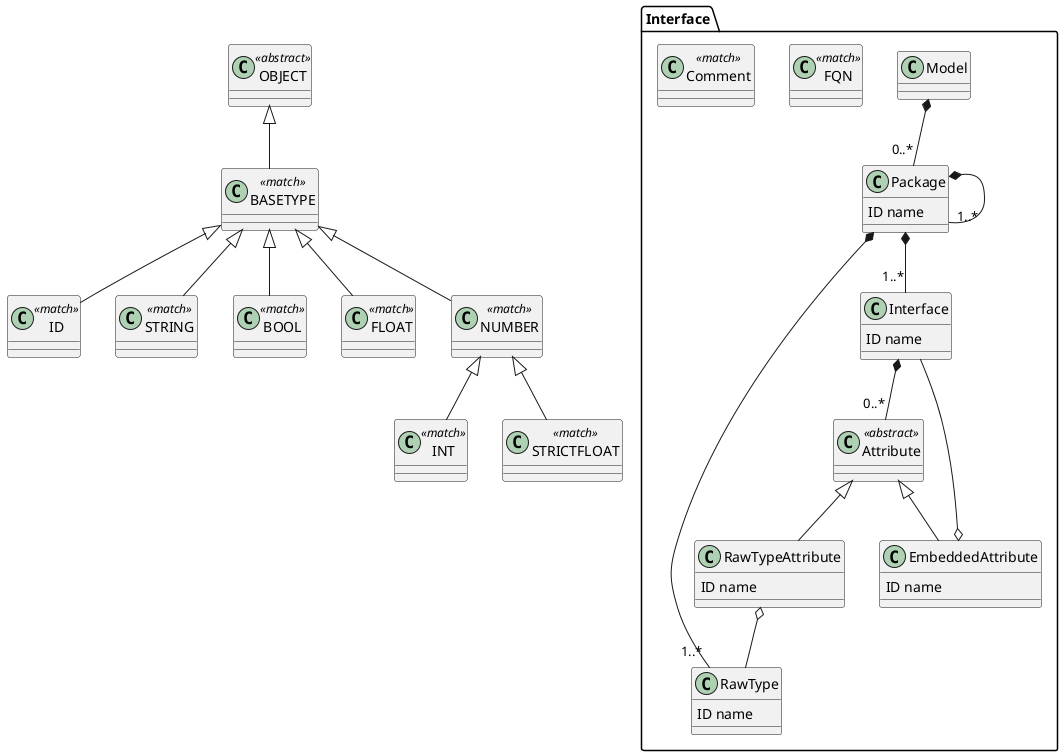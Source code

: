 @startuml
set namespaceSeparator .


class Interface.Model  {
}


class Interface.Package  {
  ID name
}


class Interface.RawType  {
  ID name
}


class Interface.Interface  {
  ID name
}


class Interface.Attribute <<abstract>> {
}


class Interface.RawTypeAttribute  {
  ID name
}


class Interface.EmbeddedAttribute  {
  ID name
}


class Interface.FQN <<match>> {
}


class Interface.Comment <<match>> {
}


class ID <<match>> {
}


class STRING <<match>> {
}


class BOOL <<match>> {
}


class INT <<match>> {
}


class FLOAT <<match>> {
}


class STRICTFLOAT <<match>> {
}


class NUMBER <<match>> {
}


class BASETYPE <<match>> {
}


class OBJECT <<abstract>> {
}


Interface.Model *-- "0..*" Interface.Package
Interface.Package *-- "1..*" Interface.Interface
Interface.Package *-- "1..*" Interface.Package
Interface.Package *-- "1..*" Interface.RawType
Interface.Interface *-- "0..*" Interface.Attribute
Interface.Attribute <|-- Interface.RawTypeAttribute
Interface.Attribute <|-- Interface.EmbeddedAttribute
Interface.RawTypeAttribute o-- Interface.RawType
Interface.EmbeddedAttribute o-- Interface.Interface
NUMBER <|-- STRICTFLOAT
NUMBER <|-- INT
BASETYPE <|-- NUMBER
BASETYPE <|-- FLOAT
BASETYPE <|-- BOOL
BASETYPE <|-- ID
BASETYPE <|-- STRING
OBJECT <|-- BASETYPE
@enduml
